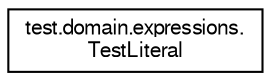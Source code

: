 digraph "Jerarquia Gràfica de la Classe"
{
 // LATEX_PDF_SIZE
  edge [fontname="FreeSans",fontsize="10",labelfontname="FreeSans",labelfontsize="10"];
  node [fontname="FreeSans",fontsize="10",shape=record];
  rankdir="LR";
  Node0 [label="test.domain.expressions.\lTestLiteral",height=0.2,width=0.4,color="black", fillcolor="white", style="filled",URL="$classtest_1_1domain_1_1expressions_1_1_test_literal.html",tooltip="Classe per provar de forma unitària la classe Literal."];
}
